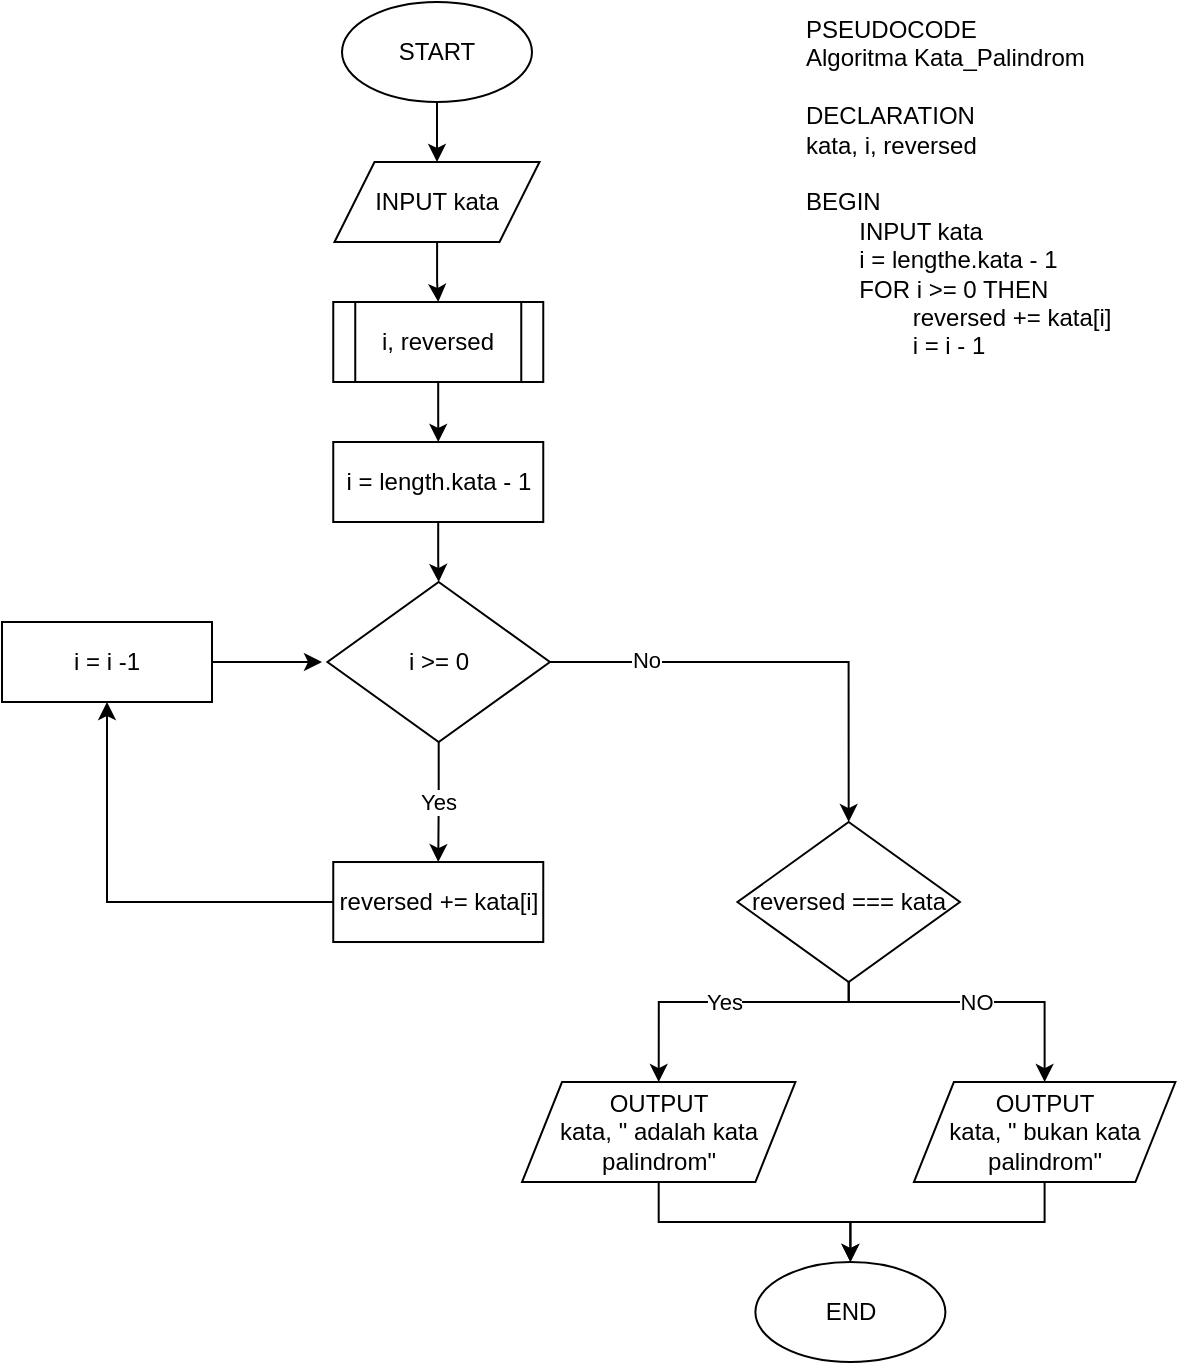 <mxfile version="22.0.6" type="github" pages="2">
  <diagram name="Kata Palindrom" id="xqpit8tieolZGP3yh0wS">
    <mxGraphModel dx="1876" dy="553" grid="1" gridSize="10" guides="1" tooltips="1" connect="1" arrows="1" fold="1" page="1" pageScale="1" pageWidth="850" pageHeight="1100" math="0" shadow="0">
      <root>
        <mxCell id="0" />
        <mxCell id="1" parent="0" />
        <mxCell id="0j6sQtGZUSPRx_zmh45T-1" value="PSEUDOCODE&lt;br&gt;&lt;div&gt;Algoritma Kata_Palindrom&lt;/div&gt;&lt;div&gt;&lt;br&gt;&lt;/div&gt;&lt;div&gt;DECLARATION&lt;/div&gt;&lt;div&gt;kata, i, reversed&lt;/div&gt;&lt;div&gt;&lt;br&gt;&lt;/div&gt;&lt;div&gt;BEGIN&lt;/div&gt;&lt;div&gt;&lt;span style=&quot;white-space: pre;&quot;&gt;&#x9;&lt;/span&gt;INPUT kata&lt;/div&gt;&lt;div&gt;&lt;span style=&quot;white-space: pre;&quot;&gt;&#x9;&lt;/span&gt;i = lengthe.kata - 1&lt;br&gt;&lt;/div&gt;&lt;div&gt;&lt;span style=&quot;white-space: pre;&quot;&gt;&#x9;&lt;/span&gt;FOR i &amp;gt;= 0 THEN&lt;/div&gt;&lt;div&gt;&lt;span style=&quot;white-space: pre;&quot;&gt;&#x9;&lt;/span&gt;&lt;span style=&quot;white-space: pre;&quot;&gt;&#x9;&lt;/span&gt;reversed += kata[i]&lt;br&gt;&lt;/div&gt;&lt;div&gt;&lt;span style=&quot;white-space: pre;&quot;&gt;&#x9;&lt;/span&gt;&lt;span style=&quot;white-space: pre;&quot;&gt;&#x9;&lt;/span&gt;i = i - 1&lt;br&gt;&lt;/div&gt;" style="text;html=1;align=left;verticalAlign=top;resizable=0;points=[];autosize=1;strokeColor=none;fillColor=none;" parent="1" vertex="1">
          <mxGeometry x="320" y="40" width="180" height="190" as="geometry" />
        </mxCell>
        <mxCell id="0j6sQtGZUSPRx_zmh45T-26" style="edgeStyle=orthogonalEdgeStyle;rounded=0;orthogonalLoop=1;jettySize=auto;html=1;entryX=0.5;entryY=0;entryDx=0;entryDy=0;" parent="1" source="0j6sQtGZUSPRx_zmh45T-2" target="0j6sQtGZUSPRx_zmh45T-3" edge="1">
          <mxGeometry relative="1" as="geometry" />
        </mxCell>
        <mxCell id="0j6sQtGZUSPRx_zmh45T-2" value="START" style="ellipse;whiteSpace=wrap;html=1;" parent="1" vertex="1">
          <mxGeometry x="90" y="40" width="95" height="50" as="geometry" />
        </mxCell>
        <mxCell id="0j6sQtGZUSPRx_zmh45T-27" style="edgeStyle=orthogonalEdgeStyle;rounded=0;orthogonalLoop=1;jettySize=auto;html=1;entryX=0.5;entryY=0;entryDx=0;entryDy=0;" parent="1" source="0j6sQtGZUSPRx_zmh45T-3" target="0j6sQtGZUSPRx_zmh45T-4" edge="1">
          <mxGeometry relative="1" as="geometry" />
        </mxCell>
        <mxCell id="0j6sQtGZUSPRx_zmh45T-3" value="INPUT kata" style="shape=parallelogram;perimeter=parallelogramPerimeter;whiteSpace=wrap;html=1;fixedSize=1;" parent="1" vertex="1">
          <mxGeometry x="86.25" y="120" width="102.5" height="40" as="geometry" />
        </mxCell>
        <mxCell id="0j6sQtGZUSPRx_zmh45T-28" style="edgeStyle=orthogonalEdgeStyle;rounded=0;orthogonalLoop=1;jettySize=auto;html=1;entryX=0.5;entryY=0;entryDx=0;entryDy=0;" parent="1" source="0j6sQtGZUSPRx_zmh45T-4" target="0j6sQtGZUSPRx_zmh45T-5" edge="1">
          <mxGeometry relative="1" as="geometry" />
        </mxCell>
        <mxCell id="0j6sQtGZUSPRx_zmh45T-4" value="i, reversed" style="shape=process;whiteSpace=wrap;html=1;backgroundOutline=1;" parent="1" vertex="1">
          <mxGeometry x="85.63" y="190" width="105" height="40" as="geometry" />
        </mxCell>
        <mxCell id="Wfg1hlL-yYo0V63kEh8X-1" style="edgeStyle=orthogonalEdgeStyle;rounded=0;orthogonalLoop=1;jettySize=auto;html=1;entryX=0.5;entryY=0;entryDx=0;entryDy=0;" edge="1" parent="1" source="0j6sQtGZUSPRx_zmh45T-5" target="0j6sQtGZUSPRx_zmh45T-6">
          <mxGeometry relative="1" as="geometry" />
        </mxCell>
        <mxCell id="0j6sQtGZUSPRx_zmh45T-5" value="i = length.kata - 1" style="rounded=0;whiteSpace=wrap;html=1;" parent="1" vertex="1">
          <mxGeometry x="85.63" y="260" width="105" height="40" as="geometry" />
        </mxCell>
        <mxCell id="Wfg1hlL-yYo0V63kEh8X-3" value="Yes" style="edgeStyle=orthogonalEdgeStyle;rounded=0;orthogonalLoop=1;jettySize=auto;html=1;entryX=0.5;entryY=0;entryDx=0;entryDy=0;" edge="1" parent="1" source="0j6sQtGZUSPRx_zmh45T-6" target="0j6sQtGZUSPRx_zmh45T-7">
          <mxGeometry relative="1" as="geometry" />
        </mxCell>
        <mxCell id="Wfg1hlL-yYo0V63kEh8X-8" style="edgeStyle=orthogonalEdgeStyle;rounded=0;orthogonalLoop=1;jettySize=auto;html=1;entryX=0.5;entryY=0;entryDx=0;entryDy=0;" edge="1" parent="1" source="0j6sQtGZUSPRx_zmh45T-6" target="0j6sQtGZUSPRx_zmh45T-16">
          <mxGeometry relative="1" as="geometry" />
        </mxCell>
        <mxCell id="Wfg1hlL-yYo0V63kEh8X-9" value="No" style="edgeLabel;html=1;align=center;verticalAlign=middle;resizable=0;points=[];" vertex="1" connectable="0" parent="Wfg1hlL-yYo0V63kEh8X-8">
          <mxGeometry x="-0.584" y="1" relative="1" as="geometry">
            <mxPoint as="offset" />
          </mxGeometry>
        </mxCell>
        <mxCell id="0j6sQtGZUSPRx_zmh45T-6" value="i &amp;gt;= 0" style="rhombus;whiteSpace=wrap;html=1;" parent="1" vertex="1">
          <mxGeometry x="82.72" y="330" width="111.25" height="80" as="geometry" />
        </mxCell>
        <mxCell id="Wfg1hlL-yYo0V63kEh8X-7" style="edgeStyle=orthogonalEdgeStyle;rounded=0;orthogonalLoop=1;jettySize=auto;html=1;entryX=0.5;entryY=1;entryDx=0;entryDy=0;" edge="1" parent="1" source="0j6sQtGZUSPRx_zmh45T-7" target="Wfg1hlL-yYo0V63kEh8X-5">
          <mxGeometry relative="1" as="geometry" />
        </mxCell>
        <mxCell id="0j6sQtGZUSPRx_zmh45T-7" value="reversed += kata[i]" style="rounded=0;whiteSpace=wrap;html=1;" parent="1" vertex="1">
          <mxGeometry x="85.63" y="470.01" width="105" height="40" as="geometry" />
        </mxCell>
        <mxCell id="0j6sQtGZUSPRx_zmh45T-24" style="edgeStyle=orthogonalEdgeStyle;rounded=0;orthogonalLoop=1;jettySize=auto;html=1;entryX=0.5;entryY=0;entryDx=0;entryDy=0;" parent="1" source="0j6sQtGZUSPRx_zmh45T-12" target="0j6sQtGZUSPRx_zmh45T-13" edge="1">
          <mxGeometry relative="1" as="geometry" />
        </mxCell>
        <mxCell id="0j6sQtGZUSPRx_zmh45T-12" value="OUTPUT&lt;br&gt;kata, &quot; adalah kata palindrom&quot;" style="shape=parallelogram;perimeter=parallelogramPerimeter;whiteSpace=wrap;html=1;fixedSize=1;" parent="1" vertex="1">
          <mxGeometry x="180" y="580.01" width="136.7" height="50" as="geometry" />
        </mxCell>
        <mxCell id="0j6sQtGZUSPRx_zmh45T-13" value="END" style="ellipse;whiteSpace=wrap;html=1;" parent="1" vertex="1">
          <mxGeometry x="296.7" y="670.01" width="95" height="50" as="geometry" />
        </mxCell>
        <mxCell id="0j6sQtGZUSPRx_zmh45T-22" value="Yes" style="edgeStyle=orthogonalEdgeStyle;rounded=0;orthogonalLoop=1;jettySize=auto;html=1;entryX=0.5;entryY=0;entryDx=0;entryDy=0;" parent="1" source="0j6sQtGZUSPRx_zmh45T-16" target="0j6sQtGZUSPRx_zmh45T-12" edge="1">
          <mxGeometry relative="1" as="geometry">
            <Array as="points">
              <mxPoint x="343" y="540.01" />
              <mxPoint x="248" y="540.01" />
            </Array>
          </mxGeometry>
        </mxCell>
        <mxCell id="0j6sQtGZUSPRx_zmh45T-23" value="NO" style="edgeStyle=orthogonalEdgeStyle;rounded=0;orthogonalLoop=1;jettySize=auto;html=1;entryX=0.5;entryY=0;entryDx=0;entryDy=0;" parent="1" source="0j6sQtGZUSPRx_zmh45T-16" target="0j6sQtGZUSPRx_zmh45T-19" edge="1">
          <mxGeometry relative="1" as="geometry">
            <Array as="points">
              <mxPoint x="343" y="540.01" />
              <mxPoint x="441" y="540.01" />
            </Array>
          </mxGeometry>
        </mxCell>
        <mxCell id="0j6sQtGZUSPRx_zmh45T-16" value="reversed === kata" style="rhombus;whiteSpace=wrap;html=1;" parent="1" vertex="1">
          <mxGeometry x="287.72" y="450.01" width="111.25" height="80" as="geometry" />
        </mxCell>
        <mxCell id="0j6sQtGZUSPRx_zmh45T-25" style="edgeStyle=orthogonalEdgeStyle;rounded=0;orthogonalLoop=1;jettySize=auto;html=1;entryX=0.5;entryY=0;entryDx=0;entryDy=0;" parent="1" source="0j6sQtGZUSPRx_zmh45T-19" target="0j6sQtGZUSPRx_zmh45T-13" edge="1">
          <mxGeometry relative="1" as="geometry" />
        </mxCell>
        <mxCell id="0j6sQtGZUSPRx_zmh45T-19" value="OUTPUT&lt;br style=&quot;border-color: var(--border-color);&quot;&gt;kata, &quot; bukan kata palindrom&quot;" style="shape=parallelogram;perimeter=parallelogramPerimeter;whiteSpace=wrap;html=1;fixedSize=1;" parent="1" vertex="1">
          <mxGeometry x="375.94" y="580.01" width="130.76" height="50" as="geometry" />
        </mxCell>
        <mxCell id="Wfg1hlL-yYo0V63kEh8X-6" style="edgeStyle=orthogonalEdgeStyle;rounded=0;orthogonalLoop=1;jettySize=auto;html=1;" edge="1" parent="1" source="Wfg1hlL-yYo0V63kEh8X-5">
          <mxGeometry relative="1" as="geometry">
            <mxPoint x="80" y="370" as="targetPoint" />
          </mxGeometry>
        </mxCell>
        <mxCell id="Wfg1hlL-yYo0V63kEh8X-5" value="i = i -1" style="rounded=0;whiteSpace=wrap;html=1;" vertex="1" parent="1">
          <mxGeometry x="-80" y="350" width="105" height="40" as="geometry" />
        </mxCell>
      </root>
    </mxGraphModel>
  </diagram>
  <diagram id="YrjnK25kQzQfnbG0g_Ak" name="Membalikan Kalimat">
    <mxGraphModel dx="926" dy="461" grid="1" gridSize="10" guides="1" tooltips="1" connect="1" arrows="1" fold="1" page="1" pageScale="1" pageWidth="850" pageHeight="1100" math="0" shadow="0">
      <root>
        <mxCell id="0" />
        <mxCell id="1" parent="0" />
        <mxCell id="r62YdPziTSWUFzZEgCQk-1" value="PSEUDOCODE&lt;br&gt;&lt;br&gt;&lt;div&gt;Algoritma Membalikan_Kalimat&lt;/div&gt;&lt;div&gt;&lt;br&gt;&lt;/div&gt;&lt;div&gt;DECLARATION&lt;/div&gt;&lt;div&gt;text, array, reverse, i&lt;/div&gt;&lt;div&gt;&lt;br&gt;&lt;/div&gt;&lt;div&gt;BEGIN&lt;/div&gt;&lt;div&gt;&lt;span style=&quot;white-space: pre;&quot;&gt;&#x9;&lt;/span&gt;INPUT text&lt;span style=&quot;&quot;&gt;&lt;/span&gt;&lt;/div&gt;&lt;div&gt;&lt;span style=&quot;&quot;&gt;&lt;span style=&quot;&quot;&gt;&lt;span style=&quot;white-space: pre;&quot;&gt;&amp;nbsp;&amp;nbsp;&amp;nbsp;&amp;nbsp;&lt;span style=&quot;white-space: pre;&quot;&gt;&#x9;&lt;/span&gt;&lt;/span&gt;&lt;/span&gt;reverse = &quot;&quot;&lt;/span&gt;&lt;/div&gt;&lt;div&gt;&lt;span style=&quot;&quot;&gt;&lt;span style=&quot;&quot;&gt;&lt;span style=&quot;white-space: pre;&quot;&gt;&amp;nbsp;&amp;nbsp;&amp;nbsp;&amp;nbsp;&lt;span style=&quot;white-space: pre;&quot;&gt;&#x9;&lt;/span&gt;&lt;/span&gt;&lt;/span&gt;array = text.split(&quot; &quot;)&lt;/span&gt;&lt;/div&gt;&lt;div&gt;&lt;br&gt;&lt;/div&gt;&lt;div&gt;&lt;span style=&quot;&quot;&gt;&lt;span style=&quot;&quot;&gt;&lt;span style=&quot;white-space: pre;&quot;&gt;&amp;nbsp;&amp;nbsp;&amp;nbsp;&amp;nbsp;&lt;span style=&quot;white-space: pre;&quot;&gt;&#x9;&lt;/span&gt;&lt;/span&gt;&lt;/span&gt;FOR i from length(array) down to 0 step -1 do&lt;/span&gt;&lt;/div&gt;&lt;div&gt;&amp;nbsp; &amp;nbsp; &amp;nbsp; &amp;nbsp; &lt;span style=&quot;white-space: pre;&quot;&gt;&#x9;&lt;/span&gt;reverse += array[i]&lt;/div&gt;&lt;div&gt;&lt;span style=&quot;&quot;&gt;&lt;span style=&quot;&quot;&gt;&lt;span style=&quot;white-space: pre;&quot;&gt;&amp;nbsp;&amp;nbsp;&amp;nbsp;&amp;nbsp;&lt;span style=&quot;white-space: pre;&quot;&gt;&#x9;&lt;/span&gt;&lt;/span&gt;&lt;/span&gt;return revese&lt;/span&gt;&lt;/div&gt;&lt;div&gt;&amp;nbsp; &amp;nbsp; &lt;span style=&quot;&quot;&gt;&lt;span style=&quot;white-space: pre;&quot;&gt;&amp;nbsp;&amp;nbsp;&amp;nbsp;&amp;nbsp;&lt;/span&gt;&lt;/span&gt;END FOR&lt;/div&gt;&lt;div&gt;&lt;br&gt;&lt;/div&gt;&lt;div&gt;&lt;span style=&quot;&quot;&gt;&lt;span style=&quot;&quot;&gt;&lt;span style=&quot;white-space: pre;&quot;&gt;&amp;nbsp;&amp;nbsp;&amp;nbsp;&amp;nbsp;&lt;span style=&quot;white-space: pre;&quot;&gt;&#x9;&lt;/span&gt;OUTPUT&lt;/span&gt;&lt;/span&gt;&amp;nbsp;reverse&lt;/span&gt;&lt;/div&gt;&lt;div&gt;&lt;span style=&quot;&quot;&gt;&lt;span style=&quot;white-space: pre;&quot;&gt;&amp;nbsp;&amp;nbsp;&amp;nbsp;&amp;nbsp;&lt;/span&gt;&lt;/span&gt;&lt;/div&gt;&lt;div&gt;END&lt;/div&gt;" style="text;html=1;align=left;verticalAlign=top;resizable=0;points=[];autosize=1;strokeColor=none;fillColor=none;" vertex="1" parent="1">
          <mxGeometry x="420" y="70" width="290" height="300" as="geometry" />
        </mxCell>
        <mxCell id="ebl3Q_jnDtNQ2AUFW4kh-1" style="edgeStyle=orthogonalEdgeStyle;rounded=0;orthogonalLoop=1;jettySize=auto;html=1;entryX=0.5;entryY=0;entryDx=0;entryDy=0;" edge="1" parent="1" source="ebl3Q_jnDtNQ2AUFW4kh-2" target="ebl3Q_jnDtNQ2AUFW4kh-4">
          <mxGeometry relative="1" as="geometry" />
        </mxCell>
        <mxCell id="ebl3Q_jnDtNQ2AUFW4kh-2" value="Start" style="ellipse;whiteSpace=wrap;html=1;" vertex="1" parent="1">
          <mxGeometry x="105.85" y="60" width="95" height="50" as="geometry" />
        </mxCell>
        <mxCell id="ebl3Q_jnDtNQ2AUFW4kh-3" style="edgeStyle=orthogonalEdgeStyle;rounded=0;orthogonalLoop=1;jettySize=auto;html=1;entryX=0.5;entryY=0;entryDx=0;entryDy=0;fontSize=11;" edge="1" parent="1" source="ebl3Q_jnDtNQ2AUFW4kh-4" target="ebl3Q_jnDtNQ2AUFW4kh-6">
          <mxGeometry relative="1" as="geometry" />
        </mxCell>
        <mxCell id="ebl3Q_jnDtNQ2AUFW4kh-4" value="Input text" style="shape=parallelogram;perimeter=parallelogramPerimeter;whiteSpace=wrap;html=1;fixedSize=1;fontSize=11;" vertex="1" parent="1">
          <mxGeometry x="102.1" y="140" width="102.5" height="40" as="geometry" />
        </mxCell>
        <mxCell id="ebl3Q_jnDtNQ2AUFW4kh-5" style="edgeStyle=orthogonalEdgeStyle;rounded=0;orthogonalLoop=1;jettySize=auto;html=1;entryX=0.5;entryY=0;entryDx=0;entryDy=0;fontSize=11;" edge="1" parent="1" source="ebl3Q_jnDtNQ2AUFW4kh-6" target="ebl3Q_jnDtNQ2AUFW4kh-8">
          <mxGeometry relative="1" as="geometry" />
        </mxCell>
        <mxCell id="ebl3Q_jnDtNQ2AUFW4kh-6" value="reverse, array, i" style="shape=process;whiteSpace=wrap;html=1;backgroundOutline=1;fontSize=11;" vertex="1" parent="1">
          <mxGeometry x="101.48" y="210" width="105" height="40" as="geometry" />
        </mxCell>
        <mxCell id="ebl3Q_jnDtNQ2AUFW4kh-7" style="edgeStyle=orthogonalEdgeStyle;rounded=0;orthogonalLoop=1;jettySize=auto;html=1;entryX=0.5;entryY=0;entryDx=0;entryDy=0;fontSize=11;" edge="1" parent="1" source="ebl3Q_jnDtNQ2AUFW4kh-8" target="ebl3Q_jnDtNQ2AUFW4kh-18">
          <mxGeometry relative="1" as="geometry" />
        </mxCell>
        <mxCell id="ebl3Q_jnDtNQ2AUFW4kh-8" value="array = text.split(&quot; &quot;)" style="rounded=0;whiteSpace=wrap;html=1;fontSize=11;" vertex="1" parent="1">
          <mxGeometry x="101.48" y="280" width="105" height="40" as="geometry" />
        </mxCell>
        <mxCell id="ebl3Q_jnDtNQ2AUFW4kh-10" style="edgeStyle=orthogonalEdgeStyle;rounded=0;orthogonalLoop=1;jettySize=auto;html=1;entryX=1;entryY=0.5;entryDx=0;entryDy=0;fontSize=11;" edge="1" parent="1" source="ebl3Q_jnDtNQ2AUFW4kh-11" target="ebl3Q_jnDtNQ2AUFW4kh-18">
          <mxGeometry relative="1" as="geometry">
            <Array as="points">
              <mxPoint x="255.85" y="520" />
              <mxPoint x="255.85" y="370" />
            </Array>
          </mxGeometry>
        </mxCell>
        <mxCell id="ebl3Q_jnDtNQ2AUFW4kh-24" style="edgeStyle=orthogonalEdgeStyle;rounded=0;orthogonalLoop=1;jettySize=auto;html=1;entryX=0.5;entryY=0;entryDx=0;entryDy=0;" edge="1" parent="1" source="ebl3Q_jnDtNQ2AUFW4kh-11" target="ebl3Q_jnDtNQ2AUFW4kh-23">
          <mxGeometry relative="1" as="geometry" />
        </mxCell>
        <mxCell id="ebl3Q_jnDtNQ2AUFW4kh-11" value="i in&lt;br style=&quot;font-size: 11px;&quot;&gt;lenght(array)&lt;br style=&quot;font-size: 11px;&quot;&gt;= 0" style="rhombus;whiteSpace=wrap;html=1;fontSize=11;" vertex="1" parent="1">
          <mxGeometry x="98.35" y="480" width="111.25" height="80" as="geometry" />
        </mxCell>
        <mxCell id="ebl3Q_jnDtNQ2AUFW4kh-12" style="edgeStyle=orthogonalEdgeStyle;rounded=0;orthogonalLoop=1;jettySize=auto;html=1;entryX=0.5;entryY=0;entryDx=0;entryDy=0;fontSize=11;" edge="1" parent="1" source="ebl3Q_jnDtNQ2AUFW4kh-13" target="ebl3Q_jnDtNQ2AUFW4kh-11">
          <mxGeometry relative="1" as="geometry" />
        </mxCell>
        <mxCell id="ebl3Q_jnDtNQ2AUFW4kh-13" value="reverse += array[i]" style="rounded=0;whiteSpace=wrap;html=1;fontSize=11;" vertex="1" parent="1">
          <mxGeometry x="101.48" y="420" width="105" height="40" as="geometry" />
        </mxCell>
        <mxCell id="ebl3Q_jnDtNQ2AUFW4kh-16" value="END" style="ellipse;whiteSpace=wrap;html=1;" vertex="1" parent="1">
          <mxGeometry x="105.85" y="680" width="95" height="50" as="geometry" />
        </mxCell>
        <mxCell id="ebl3Q_jnDtNQ2AUFW4kh-17" style="edgeStyle=orthogonalEdgeStyle;rounded=0;orthogonalLoop=1;jettySize=auto;html=1;entryX=0.5;entryY=0;entryDx=0;entryDy=0;fontSize=11;" edge="1" parent="1" source="ebl3Q_jnDtNQ2AUFW4kh-18" target="ebl3Q_jnDtNQ2AUFW4kh-13">
          <mxGeometry relative="1" as="geometry" />
        </mxCell>
        <mxCell id="ebl3Q_jnDtNQ2AUFW4kh-18" value="i in lenght(array) - 1" style="rounded=0;whiteSpace=wrap;html=1;fontSize=11;" vertex="1" parent="1">
          <mxGeometry x="101.47" y="350" width="105" height="40" as="geometry" />
        </mxCell>
        <mxCell id="ebl3Q_jnDtNQ2AUFW4kh-25" style="edgeStyle=orthogonalEdgeStyle;rounded=0;orthogonalLoop=1;jettySize=auto;html=1;entryX=0.5;entryY=0;entryDx=0;entryDy=0;" edge="1" parent="1" source="ebl3Q_jnDtNQ2AUFW4kh-23" target="ebl3Q_jnDtNQ2AUFW4kh-16">
          <mxGeometry relative="1" as="geometry" />
        </mxCell>
        <mxCell id="ebl3Q_jnDtNQ2AUFW4kh-23" value="OUTPUT reverse" style="shape=parallelogram;perimeter=parallelogramPerimeter;whiteSpace=wrap;html=1;fixedSize=1;fontSize=11;" vertex="1" parent="1">
          <mxGeometry x="88.6" y="590" width="130.76" height="50" as="geometry" />
        </mxCell>
      </root>
    </mxGraphModel>
  </diagram>
</mxfile>
